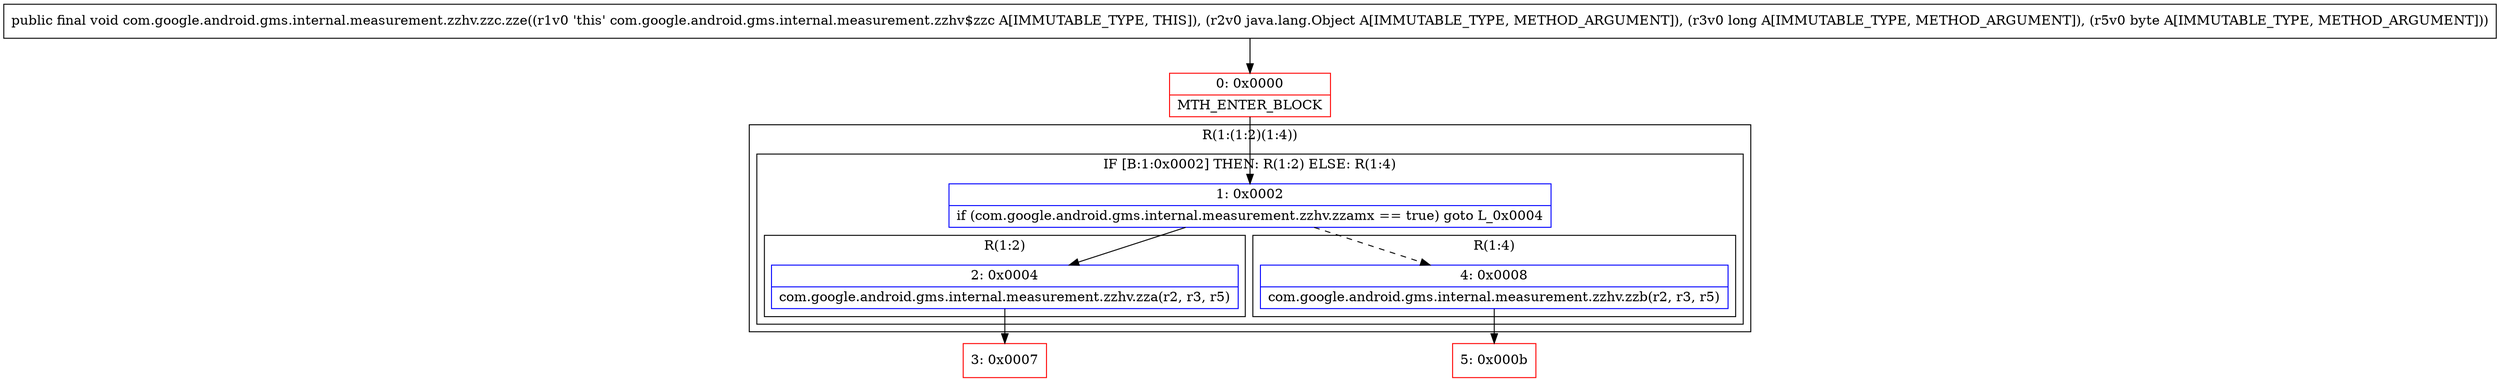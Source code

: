 digraph "CFG forcom.google.android.gms.internal.measurement.zzhv.zzc.zze(Ljava\/lang\/Object;JB)V" {
subgraph cluster_Region_117204562 {
label = "R(1:(1:2)(1:4))";
node [shape=record,color=blue];
subgraph cluster_IfRegion_1626148970 {
label = "IF [B:1:0x0002] THEN: R(1:2) ELSE: R(1:4)";
node [shape=record,color=blue];
Node_1 [shape=record,label="{1\:\ 0x0002|if (com.google.android.gms.internal.measurement.zzhv.zzamx == true) goto L_0x0004\l}"];
subgraph cluster_Region_378128120 {
label = "R(1:2)";
node [shape=record,color=blue];
Node_2 [shape=record,label="{2\:\ 0x0004|com.google.android.gms.internal.measurement.zzhv.zza(r2, r3, r5)\l}"];
}
subgraph cluster_Region_600074636 {
label = "R(1:4)";
node [shape=record,color=blue];
Node_4 [shape=record,label="{4\:\ 0x0008|com.google.android.gms.internal.measurement.zzhv.zzb(r2, r3, r5)\l}"];
}
}
}
Node_0 [shape=record,color=red,label="{0\:\ 0x0000|MTH_ENTER_BLOCK\l}"];
Node_3 [shape=record,color=red,label="{3\:\ 0x0007}"];
Node_5 [shape=record,color=red,label="{5\:\ 0x000b}"];
MethodNode[shape=record,label="{public final void com.google.android.gms.internal.measurement.zzhv.zzc.zze((r1v0 'this' com.google.android.gms.internal.measurement.zzhv$zzc A[IMMUTABLE_TYPE, THIS]), (r2v0 java.lang.Object A[IMMUTABLE_TYPE, METHOD_ARGUMENT]), (r3v0 long A[IMMUTABLE_TYPE, METHOD_ARGUMENT]), (r5v0 byte A[IMMUTABLE_TYPE, METHOD_ARGUMENT])) }"];
MethodNode -> Node_0;
Node_1 -> Node_2;
Node_1 -> Node_4[style=dashed];
Node_2 -> Node_3;
Node_4 -> Node_5;
Node_0 -> Node_1;
}

